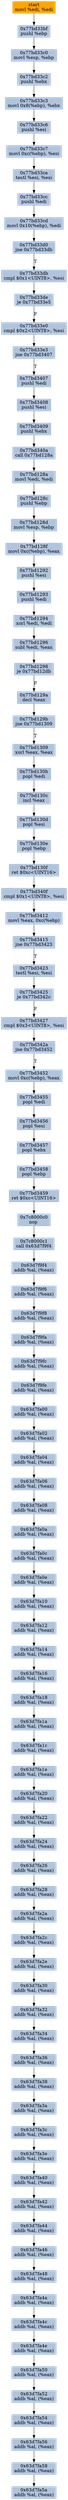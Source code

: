 digraph G {
node[shape=rectangle,style=filled,fillcolor=lightsteelblue,color=lightsteelblue]
bgcolor="transparent"
a0x77bd33bdmovl_edi_edi[label="start\nmovl %edi, %edi",color="lightgrey",fillcolor="orange"];
a0x77bd33bfpushl_ebp[label="0x77bd33bf\npushl %ebp"];
a0x77bd33c0movl_esp_ebp[label="0x77bd33c0\nmovl %esp, %ebp"];
a0x77bd33c2pushl_ebx[label="0x77bd33c2\npushl %ebx"];
a0x77bd33c3movl_0x8ebp__ebx[label="0x77bd33c3\nmovl 0x8(%ebp), %ebx"];
a0x77bd33c6pushl_esi[label="0x77bd33c6\npushl %esi"];
a0x77bd33c7movl_0xcebp__esi[label="0x77bd33c7\nmovl 0xc(%ebp), %esi"];
a0x77bd33catestl_esi_esi[label="0x77bd33ca\ntestl %esi, %esi"];
a0x77bd33ccpushl_edi[label="0x77bd33cc\npushl %edi"];
a0x77bd33cdmovl_0x10ebp__edi[label="0x77bd33cd\nmovl 0x10(%ebp), %edi"];
a0x77bd33d0jne_0x77bd33db[label="0x77bd33d0\njne 0x77bd33db"];
a0x77bd33dbcmpl_0x1UINT8_esi[label="0x77bd33db\ncmpl $0x1<UINT8>, %esi"];
a0x77bd33deje_0x77bd33e5[label="0x77bd33de\nje 0x77bd33e5"];
a0x77bd33e0cmpl_0x2UINT8_esi[label="0x77bd33e0\ncmpl $0x2<UINT8>, %esi"];
a0x77bd33e3jne_0x77bd3407[label="0x77bd33e3\njne 0x77bd3407"];
a0x77bd3407pushl_edi[label="0x77bd3407\npushl %edi"];
a0x77bd3408pushl_esi[label="0x77bd3408\npushl %esi"];
a0x77bd3409pushl_ebx[label="0x77bd3409\npushl %ebx"];
a0x77bd340acall_0x77bd128a[label="0x77bd340a\ncall 0x77bd128a"];
a0x77bd128amovl_edi_edi[label="0x77bd128a\nmovl %edi, %edi"];
a0x77bd128cpushl_ebp[label="0x77bd128c\npushl %ebp"];
a0x77bd128dmovl_esp_ebp[label="0x77bd128d\nmovl %esp, %ebp"];
a0x77bd128fmovl_0xcebp__eax[label="0x77bd128f\nmovl 0xc(%ebp), %eax"];
a0x77bd1292pushl_esi[label="0x77bd1292\npushl %esi"];
a0x77bd1293pushl_edi[label="0x77bd1293\npushl %edi"];
a0x77bd1294xorl_edi_edi[label="0x77bd1294\nxorl %edi, %edi"];
a0x77bd1296subl_edi_eax[label="0x77bd1296\nsubl %edi, %eax"];
a0x77bd1298je_0x77bd12db[label="0x77bd1298\nje 0x77bd12db"];
a0x77bd129adecl_eax[label="0x77bd129a\ndecl %eax"];
a0x77bd129bjne_0x77bd1309[label="0x77bd129b\njne 0x77bd1309"];
a0x77bd1309xorl_eax_eax[label="0x77bd1309\nxorl %eax, %eax"];
a0x77bd130bpopl_edi[label="0x77bd130b\npopl %edi"];
a0x77bd130cincl_eax[label="0x77bd130c\nincl %eax"];
a0x77bd130dpopl_esi[label="0x77bd130d\npopl %esi"];
a0x77bd130epopl_ebp[label="0x77bd130e\npopl %ebp"];
a0x77bd130fret_0xcUINT16[label="0x77bd130f\nret $0xc<UINT16>"];
a0x77bd340fcmpl_0x1UINT8_esi[label="0x77bd340f\ncmpl $0x1<UINT8>, %esi"];
a0x77bd3412movl_eax_0xcebp_[label="0x77bd3412\nmovl %eax, 0xc(%ebp)"];
a0x77bd3415jne_0x77bd3423[label="0x77bd3415\njne 0x77bd3423"];
a0x77bd3423testl_esi_esi[label="0x77bd3423\ntestl %esi, %esi"];
a0x77bd3425je_0x77bd342c[label="0x77bd3425\nje 0x77bd342c"];
a0x77bd3427cmpl_0x3UINT8_esi[label="0x77bd3427\ncmpl $0x3<UINT8>, %esi"];
a0x77bd342ajne_0x77bd3452[label="0x77bd342a\njne 0x77bd3452"];
a0x77bd3452movl_0xcebp__eax[label="0x77bd3452\nmovl 0xc(%ebp), %eax"];
a0x77bd3455popl_edi[label="0x77bd3455\npopl %edi"];
a0x77bd3456popl_esi[label="0x77bd3456\npopl %esi"];
a0x77bd3457popl_ebx[label="0x77bd3457\npopl %ebx"];
a0x77bd3458popl_ebp[label="0x77bd3458\npopl %ebp"];
a0x77bd3459ret_0xcUINT16[label="0x77bd3459\nret $0xc<UINT16>"];
a0x7c8000c0nop_[label="0x7c8000c0\nnop "];
a0x7c8000c1call_0x63d7f9f4[label="0x7c8000c1\ncall 0x63d7f9f4"];
a0x63d7f9f4addb_al_eax_[label="0x63d7f9f4\naddb %al, (%eax)"];
a0x63d7f9f6addb_al_eax_[label="0x63d7f9f6\naddb %al, (%eax)"];
a0x63d7f9f8addb_al_eax_[label="0x63d7f9f8\naddb %al, (%eax)"];
a0x63d7f9faaddb_al_eax_[label="0x63d7f9fa\naddb %al, (%eax)"];
a0x63d7f9fcaddb_al_eax_[label="0x63d7f9fc\naddb %al, (%eax)"];
a0x63d7f9feaddb_al_eax_[label="0x63d7f9fe\naddb %al, (%eax)"];
a0x63d7fa00addb_al_eax_[label="0x63d7fa00\naddb %al, (%eax)"];
a0x63d7fa02addb_al_eax_[label="0x63d7fa02\naddb %al, (%eax)"];
a0x63d7fa04addb_al_eax_[label="0x63d7fa04\naddb %al, (%eax)"];
a0x63d7fa06addb_al_eax_[label="0x63d7fa06\naddb %al, (%eax)"];
a0x63d7fa08addb_al_eax_[label="0x63d7fa08\naddb %al, (%eax)"];
a0x63d7fa0aaddb_al_eax_[label="0x63d7fa0a\naddb %al, (%eax)"];
a0x63d7fa0caddb_al_eax_[label="0x63d7fa0c\naddb %al, (%eax)"];
a0x63d7fa0eaddb_al_eax_[label="0x63d7fa0e\naddb %al, (%eax)"];
a0x63d7fa10addb_al_eax_[label="0x63d7fa10\naddb %al, (%eax)"];
a0x63d7fa12addb_al_eax_[label="0x63d7fa12\naddb %al, (%eax)"];
a0x63d7fa14addb_al_eax_[label="0x63d7fa14\naddb %al, (%eax)"];
a0x63d7fa16addb_al_eax_[label="0x63d7fa16\naddb %al, (%eax)"];
a0x63d7fa18addb_al_eax_[label="0x63d7fa18\naddb %al, (%eax)"];
a0x63d7fa1aaddb_al_eax_[label="0x63d7fa1a\naddb %al, (%eax)"];
a0x63d7fa1caddb_al_eax_[label="0x63d7fa1c\naddb %al, (%eax)"];
a0x63d7fa1eaddb_al_eax_[label="0x63d7fa1e\naddb %al, (%eax)"];
a0x63d7fa20addb_al_eax_[label="0x63d7fa20\naddb %al, (%eax)"];
a0x63d7fa22addb_al_eax_[label="0x63d7fa22\naddb %al, (%eax)"];
a0x63d7fa24addb_al_eax_[label="0x63d7fa24\naddb %al, (%eax)"];
a0x63d7fa26addb_al_eax_[label="0x63d7fa26\naddb %al, (%eax)"];
a0x63d7fa28addb_al_eax_[label="0x63d7fa28\naddb %al, (%eax)"];
a0x63d7fa2aaddb_al_eax_[label="0x63d7fa2a\naddb %al, (%eax)"];
a0x63d7fa2caddb_al_eax_[label="0x63d7fa2c\naddb %al, (%eax)"];
a0x63d7fa2eaddb_al_eax_[label="0x63d7fa2e\naddb %al, (%eax)"];
a0x63d7fa30addb_al_eax_[label="0x63d7fa30\naddb %al, (%eax)"];
a0x63d7fa32addb_al_eax_[label="0x63d7fa32\naddb %al, (%eax)"];
a0x63d7fa34addb_al_eax_[label="0x63d7fa34\naddb %al, (%eax)"];
a0x63d7fa36addb_al_eax_[label="0x63d7fa36\naddb %al, (%eax)"];
a0x63d7fa38addb_al_eax_[label="0x63d7fa38\naddb %al, (%eax)"];
a0x63d7fa3aaddb_al_eax_[label="0x63d7fa3a\naddb %al, (%eax)"];
a0x63d7fa3caddb_al_eax_[label="0x63d7fa3c\naddb %al, (%eax)"];
a0x63d7fa3eaddb_al_eax_[label="0x63d7fa3e\naddb %al, (%eax)"];
a0x63d7fa40addb_al_eax_[label="0x63d7fa40\naddb %al, (%eax)"];
a0x63d7fa42addb_al_eax_[label="0x63d7fa42\naddb %al, (%eax)"];
a0x63d7fa44addb_al_eax_[label="0x63d7fa44\naddb %al, (%eax)"];
a0x63d7fa46addb_al_eax_[label="0x63d7fa46\naddb %al, (%eax)"];
a0x63d7fa48addb_al_eax_[label="0x63d7fa48\naddb %al, (%eax)"];
a0x63d7fa4aaddb_al_eax_[label="0x63d7fa4a\naddb %al, (%eax)"];
a0x63d7fa4caddb_al_eax_[label="0x63d7fa4c\naddb %al, (%eax)"];
a0x63d7fa4eaddb_al_eax_[label="0x63d7fa4e\naddb %al, (%eax)"];
a0x63d7fa50addb_al_eax_[label="0x63d7fa50\naddb %al, (%eax)"];
a0x63d7fa52addb_al_eax_[label="0x63d7fa52\naddb %al, (%eax)"];
a0x63d7fa54addb_al_eax_[label="0x63d7fa54\naddb %al, (%eax)"];
a0x63d7fa56addb_al_eax_[label="0x63d7fa56\naddb %al, (%eax)"];
a0x63d7fa58addb_al_eax_[label="0x63d7fa58\naddb %al, (%eax)"];
a0x63d7fa5aaddb_al_eax_[label="0x63d7fa5a\naddb %al, (%eax)"];
a0x77bd33bdmovl_edi_edi -> a0x77bd33bfpushl_ebp [color="#000000"];
a0x77bd33bfpushl_ebp -> a0x77bd33c0movl_esp_ebp [color="#000000"];
a0x77bd33c0movl_esp_ebp -> a0x77bd33c2pushl_ebx [color="#000000"];
a0x77bd33c2pushl_ebx -> a0x77bd33c3movl_0x8ebp__ebx [color="#000000"];
a0x77bd33c3movl_0x8ebp__ebx -> a0x77bd33c6pushl_esi [color="#000000"];
a0x77bd33c6pushl_esi -> a0x77bd33c7movl_0xcebp__esi [color="#000000"];
a0x77bd33c7movl_0xcebp__esi -> a0x77bd33catestl_esi_esi [color="#000000"];
a0x77bd33catestl_esi_esi -> a0x77bd33ccpushl_edi [color="#000000"];
a0x77bd33ccpushl_edi -> a0x77bd33cdmovl_0x10ebp__edi [color="#000000"];
a0x77bd33cdmovl_0x10ebp__edi -> a0x77bd33d0jne_0x77bd33db [color="#000000"];
a0x77bd33d0jne_0x77bd33db -> a0x77bd33dbcmpl_0x1UINT8_esi [color="#000000",label="T"];
a0x77bd33dbcmpl_0x1UINT8_esi -> a0x77bd33deje_0x77bd33e5 [color="#000000"];
a0x77bd33deje_0x77bd33e5 -> a0x77bd33e0cmpl_0x2UINT8_esi [color="#000000",label="F"];
a0x77bd33e0cmpl_0x2UINT8_esi -> a0x77bd33e3jne_0x77bd3407 [color="#000000"];
a0x77bd33e3jne_0x77bd3407 -> a0x77bd3407pushl_edi [color="#000000",label="T"];
a0x77bd3407pushl_edi -> a0x77bd3408pushl_esi [color="#000000"];
a0x77bd3408pushl_esi -> a0x77bd3409pushl_ebx [color="#000000"];
a0x77bd3409pushl_ebx -> a0x77bd340acall_0x77bd128a [color="#000000"];
a0x77bd340acall_0x77bd128a -> a0x77bd128amovl_edi_edi [color="#000000"];
a0x77bd128amovl_edi_edi -> a0x77bd128cpushl_ebp [color="#000000"];
a0x77bd128cpushl_ebp -> a0x77bd128dmovl_esp_ebp [color="#000000"];
a0x77bd128dmovl_esp_ebp -> a0x77bd128fmovl_0xcebp__eax [color="#000000"];
a0x77bd128fmovl_0xcebp__eax -> a0x77bd1292pushl_esi [color="#000000"];
a0x77bd1292pushl_esi -> a0x77bd1293pushl_edi [color="#000000"];
a0x77bd1293pushl_edi -> a0x77bd1294xorl_edi_edi [color="#000000"];
a0x77bd1294xorl_edi_edi -> a0x77bd1296subl_edi_eax [color="#000000"];
a0x77bd1296subl_edi_eax -> a0x77bd1298je_0x77bd12db [color="#000000"];
a0x77bd1298je_0x77bd12db -> a0x77bd129adecl_eax [color="#000000",label="F"];
a0x77bd129adecl_eax -> a0x77bd129bjne_0x77bd1309 [color="#000000"];
a0x77bd129bjne_0x77bd1309 -> a0x77bd1309xorl_eax_eax [color="#000000",label="T"];
a0x77bd1309xorl_eax_eax -> a0x77bd130bpopl_edi [color="#000000"];
a0x77bd130bpopl_edi -> a0x77bd130cincl_eax [color="#000000"];
a0x77bd130cincl_eax -> a0x77bd130dpopl_esi [color="#000000"];
a0x77bd130dpopl_esi -> a0x77bd130epopl_ebp [color="#000000"];
a0x77bd130epopl_ebp -> a0x77bd130fret_0xcUINT16 [color="#000000"];
a0x77bd130fret_0xcUINT16 -> a0x77bd340fcmpl_0x1UINT8_esi [color="#000000"];
a0x77bd340fcmpl_0x1UINT8_esi -> a0x77bd3412movl_eax_0xcebp_ [color="#000000"];
a0x77bd3412movl_eax_0xcebp_ -> a0x77bd3415jne_0x77bd3423 [color="#000000"];
a0x77bd3415jne_0x77bd3423 -> a0x77bd3423testl_esi_esi [color="#000000",label="T"];
a0x77bd3423testl_esi_esi -> a0x77bd3425je_0x77bd342c [color="#000000"];
a0x77bd3425je_0x77bd342c -> a0x77bd3427cmpl_0x3UINT8_esi [color="#000000",label="F"];
a0x77bd3427cmpl_0x3UINT8_esi -> a0x77bd342ajne_0x77bd3452 [color="#000000"];
a0x77bd342ajne_0x77bd3452 -> a0x77bd3452movl_0xcebp__eax [color="#000000",label="T"];
a0x77bd3452movl_0xcebp__eax -> a0x77bd3455popl_edi [color="#000000"];
a0x77bd3455popl_edi -> a0x77bd3456popl_esi [color="#000000"];
a0x77bd3456popl_esi -> a0x77bd3457popl_ebx [color="#000000"];
a0x77bd3457popl_ebx -> a0x77bd3458popl_ebp [color="#000000"];
a0x77bd3458popl_ebp -> a0x77bd3459ret_0xcUINT16 [color="#000000"];
a0x77bd3459ret_0xcUINT16 -> a0x7c8000c0nop_ [color="#000000"];
a0x7c8000c0nop_ -> a0x7c8000c1call_0x63d7f9f4 [color="#000000"];
a0x7c8000c1call_0x63d7f9f4 -> a0x63d7f9f4addb_al_eax_ [color="#000000"];
a0x63d7f9f4addb_al_eax_ -> a0x63d7f9f6addb_al_eax_ [color="#000000"];
a0x63d7f9f6addb_al_eax_ -> a0x63d7f9f8addb_al_eax_ [color="#000000"];
a0x63d7f9f8addb_al_eax_ -> a0x63d7f9faaddb_al_eax_ [color="#000000"];
a0x63d7f9faaddb_al_eax_ -> a0x63d7f9fcaddb_al_eax_ [color="#000000"];
a0x63d7f9fcaddb_al_eax_ -> a0x63d7f9feaddb_al_eax_ [color="#000000"];
a0x63d7f9feaddb_al_eax_ -> a0x63d7fa00addb_al_eax_ [color="#000000"];
a0x63d7fa00addb_al_eax_ -> a0x63d7fa02addb_al_eax_ [color="#000000"];
a0x63d7fa02addb_al_eax_ -> a0x63d7fa04addb_al_eax_ [color="#000000"];
a0x63d7fa04addb_al_eax_ -> a0x63d7fa06addb_al_eax_ [color="#000000"];
a0x63d7fa06addb_al_eax_ -> a0x63d7fa08addb_al_eax_ [color="#000000"];
a0x63d7fa08addb_al_eax_ -> a0x63d7fa0aaddb_al_eax_ [color="#000000"];
a0x63d7fa0aaddb_al_eax_ -> a0x63d7fa0caddb_al_eax_ [color="#000000"];
a0x63d7fa0caddb_al_eax_ -> a0x63d7fa0eaddb_al_eax_ [color="#000000"];
a0x63d7fa0eaddb_al_eax_ -> a0x63d7fa10addb_al_eax_ [color="#000000"];
a0x63d7fa10addb_al_eax_ -> a0x63d7fa12addb_al_eax_ [color="#000000"];
a0x63d7fa12addb_al_eax_ -> a0x63d7fa14addb_al_eax_ [color="#000000"];
a0x63d7fa14addb_al_eax_ -> a0x63d7fa16addb_al_eax_ [color="#000000"];
a0x63d7fa16addb_al_eax_ -> a0x63d7fa18addb_al_eax_ [color="#000000"];
a0x63d7fa18addb_al_eax_ -> a0x63d7fa1aaddb_al_eax_ [color="#000000"];
a0x63d7fa1aaddb_al_eax_ -> a0x63d7fa1caddb_al_eax_ [color="#000000"];
a0x63d7fa1caddb_al_eax_ -> a0x63d7fa1eaddb_al_eax_ [color="#000000"];
a0x63d7fa1eaddb_al_eax_ -> a0x63d7fa20addb_al_eax_ [color="#000000"];
a0x63d7fa20addb_al_eax_ -> a0x63d7fa22addb_al_eax_ [color="#000000"];
a0x63d7fa22addb_al_eax_ -> a0x63d7fa24addb_al_eax_ [color="#000000"];
a0x63d7fa24addb_al_eax_ -> a0x63d7fa26addb_al_eax_ [color="#000000"];
a0x63d7fa26addb_al_eax_ -> a0x63d7fa28addb_al_eax_ [color="#000000"];
a0x63d7fa28addb_al_eax_ -> a0x63d7fa2aaddb_al_eax_ [color="#000000"];
a0x63d7fa2aaddb_al_eax_ -> a0x63d7fa2caddb_al_eax_ [color="#000000"];
a0x63d7fa2caddb_al_eax_ -> a0x63d7fa2eaddb_al_eax_ [color="#000000"];
a0x63d7fa2eaddb_al_eax_ -> a0x63d7fa30addb_al_eax_ [color="#000000"];
a0x63d7fa30addb_al_eax_ -> a0x63d7fa32addb_al_eax_ [color="#000000"];
a0x63d7fa32addb_al_eax_ -> a0x63d7fa34addb_al_eax_ [color="#000000"];
a0x63d7fa34addb_al_eax_ -> a0x63d7fa36addb_al_eax_ [color="#000000"];
a0x63d7fa36addb_al_eax_ -> a0x63d7fa38addb_al_eax_ [color="#000000"];
a0x63d7fa38addb_al_eax_ -> a0x63d7fa3aaddb_al_eax_ [color="#000000"];
a0x63d7fa3aaddb_al_eax_ -> a0x63d7fa3caddb_al_eax_ [color="#000000"];
a0x63d7fa3caddb_al_eax_ -> a0x63d7fa3eaddb_al_eax_ [color="#000000"];
a0x63d7fa3eaddb_al_eax_ -> a0x63d7fa40addb_al_eax_ [color="#000000"];
a0x63d7fa40addb_al_eax_ -> a0x63d7fa42addb_al_eax_ [color="#000000"];
a0x63d7fa42addb_al_eax_ -> a0x63d7fa44addb_al_eax_ [color="#000000"];
a0x63d7fa44addb_al_eax_ -> a0x63d7fa46addb_al_eax_ [color="#000000"];
a0x63d7fa46addb_al_eax_ -> a0x63d7fa48addb_al_eax_ [color="#000000"];
a0x63d7fa48addb_al_eax_ -> a0x63d7fa4aaddb_al_eax_ [color="#000000"];
a0x63d7fa4aaddb_al_eax_ -> a0x63d7fa4caddb_al_eax_ [color="#000000"];
a0x63d7fa4caddb_al_eax_ -> a0x63d7fa4eaddb_al_eax_ [color="#000000"];
a0x63d7fa4eaddb_al_eax_ -> a0x63d7fa50addb_al_eax_ [color="#000000"];
a0x63d7fa50addb_al_eax_ -> a0x63d7fa52addb_al_eax_ [color="#000000"];
a0x63d7fa52addb_al_eax_ -> a0x63d7fa54addb_al_eax_ [color="#000000"];
a0x63d7fa54addb_al_eax_ -> a0x63d7fa56addb_al_eax_ [color="#000000"];
a0x63d7fa56addb_al_eax_ -> a0x63d7fa58addb_al_eax_ [color="#000000"];
a0x63d7fa58addb_al_eax_ -> a0x63d7fa5aaddb_al_eax_ [color="#000000"];
}
